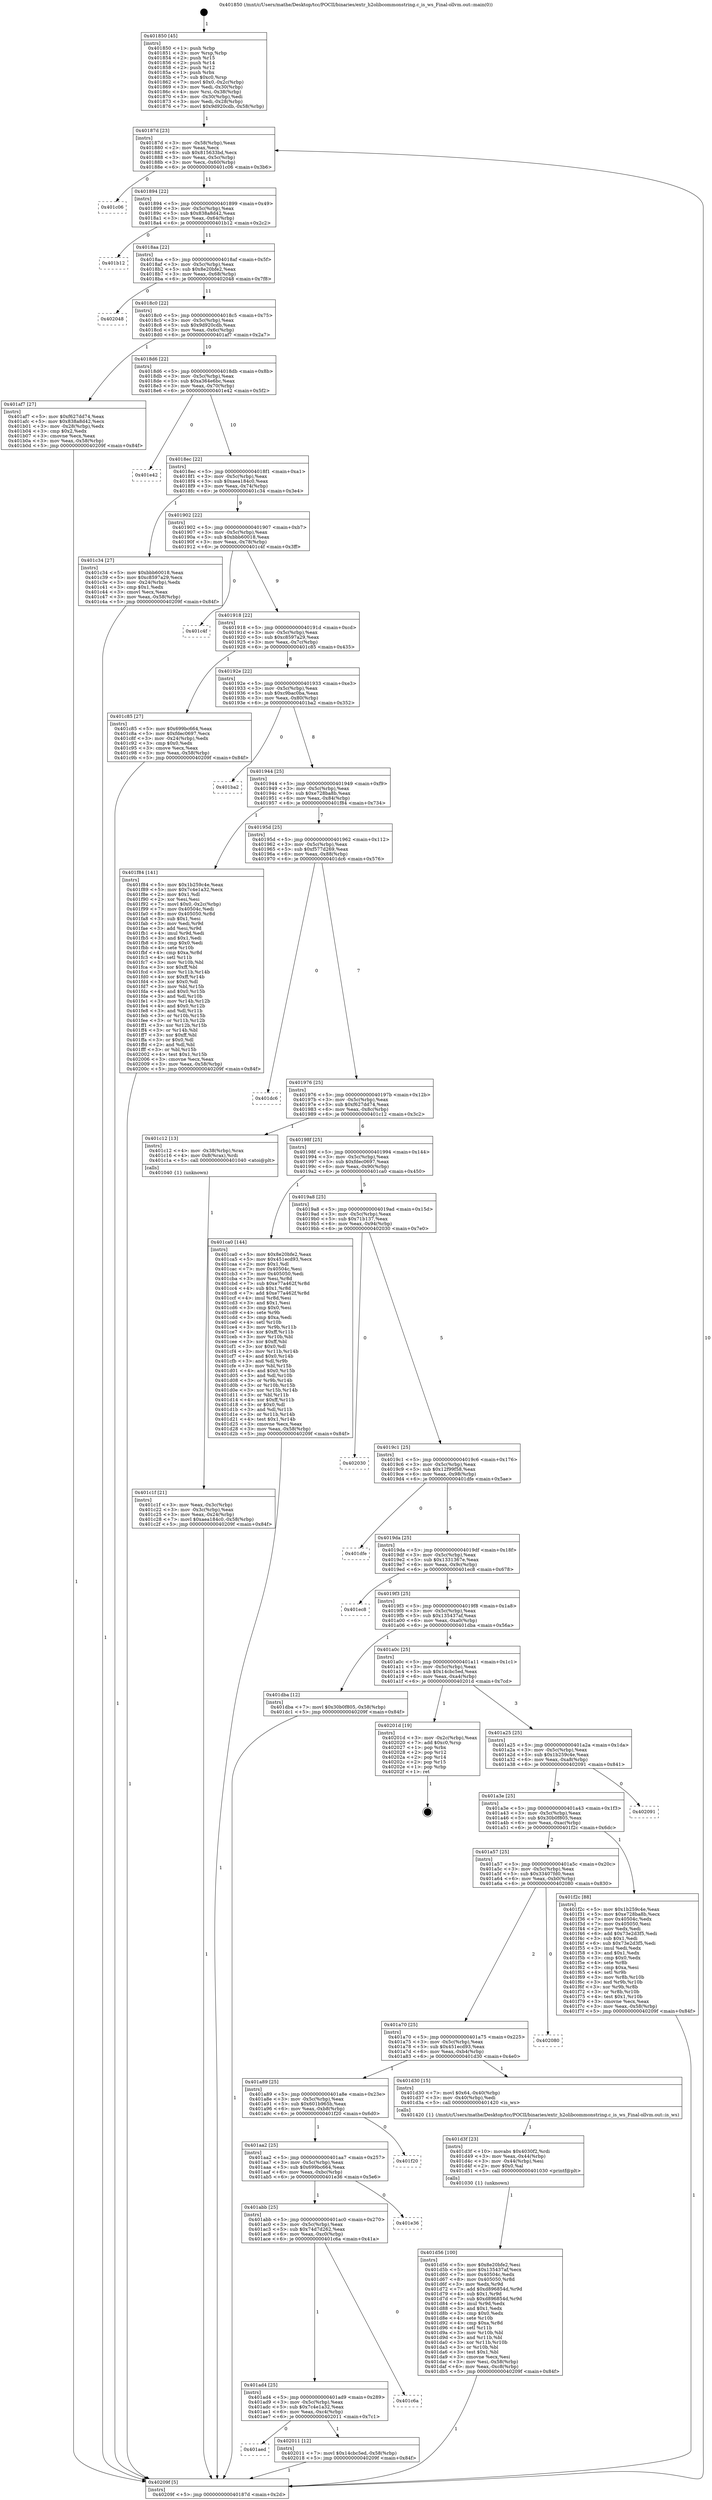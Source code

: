digraph "0x401850" {
  label = "0x401850 (/mnt/c/Users/mathe/Desktop/tcc/POCII/binaries/extr_h2olibcommonstring.c_is_ws_Final-ollvm.out::main(0))"
  labelloc = "t"
  node[shape=record]

  Entry [label="",width=0.3,height=0.3,shape=circle,fillcolor=black,style=filled]
  "0x40187d" [label="{
     0x40187d [23]\l
     | [instrs]\l
     &nbsp;&nbsp;0x40187d \<+3\>: mov -0x58(%rbp),%eax\l
     &nbsp;&nbsp;0x401880 \<+2\>: mov %eax,%ecx\l
     &nbsp;&nbsp;0x401882 \<+6\>: sub $0x815633bd,%ecx\l
     &nbsp;&nbsp;0x401888 \<+3\>: mov %eax,-0x5c(%rbp)\l
     &nbsp;&nbsp;0x40188b \<+3\>: mov %ecx,-0x60(%rbp)\l
     &nbsp;&nbsp;0x40188e \<+6\>: je 0000000000401c06 \<main+0x3b6\>\l
  }"]
  "0x401c06" [label="{
     0x401c06\l
  }", style=dashed]
  "0x401894" [label="{
     0x401894 [22]\l
     | [instrs]\l
     &nbsp;&nbsp;0x401894 \<+5\>: jmp 0000000000401899 \<main+0x49\>\l
     &nbsp;&nbsp;0x401899 \<+3\>: mov -0x5c(%rbp),%eax\l
     &nbsp;&nbsp;0x40189c \<+5\>: sub $0x838a8d42,%eax\l
     &nbsp;&nbsp;0x4018a1 \<+3\>: mov %eax,-0x64(%rbp)\l
     &nbsp;&nbsp;0x4018a4 \<+6\>: je 0000000000401b12 \<main+0x2c2\>\l
  }"]
  Exit [label="",width=0.3,height=0.3,shape=circle,fillcolor=black,style=filled,peripheries=2]
  "0x401b12" [label="{
     0x401b12\l
  }", style=dashed]
  "0x4018aa" [label="{
     0x4018aa [22]\l
     | [instrs]\l
     &nbsp;&nbsp;0x4018aa \<+5\>: jmp 00000000004018af \<main+0x5f\>\l
     &nbsp;&nbsp;0x4018af \<+3\>: mov -0x5c(%rbp),%eax\l
     &nbsp;&nbsp;0x4018b2 \<+5\>: sub $0x8e20bfe2,%eax\l
     &nbsp;&nbsp;0x4018b7 \<+3\>: mov %eax,-0x68(%rbp)\l
     &nbsp;&nbsp;0x4018ba \<+6\>: je 0000000000402048 \<main+0x7f8\>\l
  }"]
  "0x401aed" [label="{
     0x401aed\l
  }", style=dashed]
  "0x402048" [label="{
     0x402048\l
  }", style=dashed]
  "0x4018c0" [label="{
     0x4018c0 [22]\l
     | [instrs]\l
     &nbsp;&nbsp;0x4018c0 \<+5\>: jmp 00000000004018c5 \<main+0x75\>\l
     &nbsp;&nbsp;0x4018c5 \<+3\>: mov -0x5c(%rbp),%eax\l
     &nbsp;&nbsp;0x4018c8 \<+5\>: sub $0x9d920cdb,%eax\l
     &nbsp;&nbsp;0x4018cd \<+3\>: mov %eax,-0x6c(%rbp)\l
     &nbsp;&nbsp;0x4018d0 \<+6\>: je 0000000000401af7 \<main+0x2a7\>\l
  }"]
  "0x402011" [label="{
     0x402011 [12]\l
     | [instrs]\l
     &nbsp;&nbsp;0x402011 \<+7\>: movl $0x14cbc5ed,-0x58(%rbp)\l
     &nbsp;&nbsp;0x402018 \<+5\>: jmp 000000000040209f \<main+0x84f\>\l
  }"]
  "0x401af7" [label="{
     0x401af7 [27]\l
     | [instrs]\l
     &nbsp;&nbsp;0x401af7 \<+5\>: mov $0xf627dd74,%eax\l
     &nbsp;&nbsp;0x401afc \<+5\>: mov $0x838a8d42,%ecx\l
     &nbsp;&nbsp;0x401b01 \<+3\>: mov -0x28(%rbp),%edx\l
     &nbsp;&nbsp;0x401b04 \<+3\>: cmp $0x2,%edx\l
     &nbsp;&nbsp;0x401b07 \<+3\>: cmovne %ecx,%eax\l
     &nbsp;&nbsp;0x401b0a \<+3\>: mov %eax,-0x58(%rbp)\l
     &nbsp;&nbsp;0x401b0d \<+5\>: jmp 000000000040209f \<main+0x84f\>\l
  }"]
  "0x4018d6" [label="{
     0x4018d6 [22]\l
     | [instrs]\l
     &nbsp;&nbsp;0x4018d6 \<+5\>: jmp 00000000004018db \<main+0x8b\>\l
     &nbsp;&nbsp;0x4018db \<+3\>: mov -0x5c(%rbp),%eax\l
     &nbsp;&nbsp;0x4018de \<+5\>: sub $0xa364e6bc,%eax\l
     &nbsp;&nbsp;0x4018e3 \<+3\>: mov %eax,-0x70(%rbp)\l
     &nbsp;&nbsp;0x4018e6 \<+6\>: je 0000000000401e42 \<main+0x5f2\>\l
  }"]
  "0x40209f" [label="{
     0x40209f [5]\l
     | [instrs]\l
     &nbsp;&nbsp;0x40209f \<+5\>: jmp 000000000040187d \<main+0x2d\>\l
  }"]
  "0x401850" [label="{
     0x401850 [45]\l
     | [instrs]\l
     &nbsp;&nbsp;0x401850 \<+1\>: push %rbp\l
     &nbsp;&nbsp;0x401851 \<+3\>: mov %rsp,%rbp\l
     &nbsp;&nbsp;0x401854 \<+2\>: push %r15\l
     &nbsp;&nbsp;0x401856 \<+2\>: push %r14\l
     &nbsp;&nbsp;0x401858 \<+2\>: push %r12\l
     &nbsp;&nbsp;0x40185a \<+1\>: push %rbx\l
     &nbsp;&nbsp;0x40185b \<+7\>: sub $0xc0,%rsp\l
     &nbsp;&nbsp;0x401862 \<+7\>: movl $0x0,-0x2c(%rbp)\l
     &nbsp;&nbsp;0x401869 \<+3\>: mov %edi,-0x30(%rbp)\l
     &nbsp;&nbsp;0x40186c \<+4\>: mov %rsi,-0x38(%rbp)\l
     &nbsp;&nbsp;0x401870 \<+3\>: mov -0x30(%rbp),%edi\l
     &nbsp;&nbsp;0x401873 \<+3\>: mov %edi,-0x28(%rbp)\l
     &nbsp;&nbsp;0x401876 \<+7\>: movl $0x9d920cdb,-0x58(%rbp)\l
  }"]
  "0x401ad4" [label="{
     0x401ad4 [25]\l
     | [instrs]\l
     &nbsp;&nbsp;0x401ad4 \<+5\>: jmp 0000000000401ad9 \<main+0x289\>\l
     &nbsp;&nbsp;0x401ad9 \<+3\>: mov -0x5c(%rbp),%eax\l
     &nbsp;&nbsp;0x401adc \<+5\>: sub $0x7c4e1a32,%eax\l
     &nbsp;&nbsp;0x401ae1 \<+6\>: mov %eax,-0xc4(%rbp)\l
     &nbsp;&nbsp;0x401ae7 \<+6\>: je 0000000000402011 \<main+0x7c1\>\l
  }"]
  "0x401e42" [label="{
     0x401e42\l
  }", style=dashed]
  "0x4018ec" [label="{
     0x4018ec [22]\l
     | [instrs]\l
     &nbsp;&nbsp;0x4018ec \<+5\>: jmp 00000000004018f1 \<main+0xa1\>\l
     &nbsp;&nbsp;0x4018f1 \<+3\>: mov -0x5c(%rbp),%eax\l
     &nbsp;&nbsp;0x4018f4 \<+5\>: sub $0xaea184c0,%eax\l
     &nbsp;&nbsp;0x4018f9 \<+3\>: mov %eax,-0x74(%rbp)\l
     &nbsp;&nbsp;0x4018fc \<+6\>: je 0000000000401c34 \<main+0x3e4\>\l
  }"]
  "0x401c6a" [label="{
     0x401c6a\l
  }", style=dashed]
  "0x401c34" [label="{
     0x401c34 [27]\l
     | [instrs]\l
     &nbsp;&nbsp;0x401c34 \<+5\>: mov $0xbbb60018,%eax\l
     &nbsp;&nbsp;0x401c39 \<+5\>: mov $0xc8597a29,%ecx\l
     &nbsp;&nbsp;0x401c3e \<+3\>: mov -0x24(%rbp),%edx\l
     &nbsp;&nbsp;0x401c41 \<+3\>: cmp $0x1,%edx\l
     &nbsp;&nbsp;0x401c44 \<+3\>: cmovl %ecx,%eax\l
     &nbsp;&nbsp;0x401c47 \<+3\>: mov %eax,-0x58(%rbp)\l
     &nbsp;&nbsp;0x401c4a \<+5\>: jmp 000000000040209f \<main+0x84f\>\l
  }"]
  "0x401902" [label="{
     0x401902 [22]\l
     | [instrs]\l
     &nbsp;&nbsp;0x401902 \<+5\>: jmp 0000000000401907 \<main+0xb7\>\l
     &nbsp;&nbsp;0x401907 \<+3\>: mov -0x5c(%rbp),%eax\l
     &nbsp;&nbsp;0x40190a \<+5\>: sub $0xbbb60018,%eax\l
     &nbsp;&nbsp;0x40190f \<+3\>: mov %eax,-0x78(%rbp)\l
     &nbsp;&nbsp;0x401912 \<+6\>: je 0000000000401c4f \<main+0x3ff\>\l
  }"]
  "0x401abb" [label="{
     0x401abb [25]\l
     | [instrs]\l
     &nbsp;&nbsp;0x401abb \<+5\>: jmp 0000000000401ac0 \<main+0x270\>\l
     &nbsp;&nbsp;0x401ac0 \<+3\>: mov -0x5c(%rbp),%eax\l
     &nbsp;&nbsp;0x401ac3 \<+5\>: sub $0x74d7d262,%eax\l
     &nbsp;&nbsp;0x401ac8 \<+6\>: mov %eax,-0xc0(%rbp)\l
     &nbsp;&nbsp;0x401ace \<+6\>: je 0000000000401c6a \<main+0x41a\>\l
  }"]
  "0x401c4f" [label="{
     0x401c4f\l
  }", style=dashed]
  "0x401918" [label="{
     0x401918 [22]\l
     | [instrs]\l
     &nbsp;&nbsp;0x401918 \<+5\>: jmp 000000000040191d \<main+0xcd\>\l
     &nbsp;&nbsp;0x40191d \<+3\>: mov -0x5c(%rbp),%eax\l
     &nbsp;&nbsp;0x401920 \<+5\>: sub $0xc8597a29,%eax\l
     &nbsp;&nbsp;0x401925 \<+3\>: mov %eax,-0x7c(%rbp)\l
     &nbsp;&nbsp;0x401928 \<+6\>: je 0000000000401c85 \<main+0x435\>\l
  }"]
  "0x401e36" [label="{
     0x401e36\l
  }", style=dashed]
  "0x401c85" [label="{
     0x401c85 [27]\l
     | [instrs]\l
     &nbsp;&nbsp;0x401c85 \<+5\>: mov $0x699bc664,%eax\l
     &nbsp;&nbsp;0x401c8a \<+5\>: mov $0xfdec0697,%ecx\l
     &nbsp;&nbsp;0x401c8f \<+3\>: mov -0x24(%rbp),%edx\l
     &nbsp;&nbsp;0x401c92 \<+3\>: cmp $0x0,%edx\l
     &nbsp;&nbsp;0x401c95 \<+3\>: cmove %ecx,%eax\l
     &nbsp;&nbsp;0x401c98 \<+3\>: mov %eax,-0x58(%rbp)\l
     &nbsp;&nbsp;0x401c9b \<+5\>: jmp 000000000040209f \<main+0x84f\>\l
  }"]
  "0x40192e" [label="{
     0x40192e [22]\l
     | [instrs]\l
     &nbsp;&nbsp;0x40192e \<+5\>: jmp 0000000000401933 \<main+0xe3\>\l
     &nbsp;&nbsp;0x401933 \<+3\>: mov -0x5c(%rbp),%eax\l
     &nbsp;&nbsp;0x401936 \<+5\>: sub $0xc9bac0ba,%eax\l
     &nbsp;&nbsp;0x40193b \<+3\>: mov %eax,-0x80(%rbp)\l
     &nbsp;&nbsp;0x40193e \<+6\>: je 0000000000401ba2 \<main+0x352\>\l
  }"]
  "0x401aa2" [label="{
     0x401aa2 [25]\l
     | [instrs]\l
     &nbsp;&nbsp;0x401aa2 \<+5\>: jmp 0000000000401aa7 \<main+0x257\>\l
     &nbsp;&nbsp;0x401aa7 \<+3\>: mov -0x5c(%rbp),%eax\l
     &nbsp;&nbsp;0x401aaa \<+5\>: sub $0x699bc664,%eax\l
     &nbsp;&nbsp;0x401aaf \<+6\>: mov %eax,-0xbc(%rbp)\l
     &nbsp;&nbsp;0x401ab5 \<+6\>: je 0000000000401e36 \<main+0x5e6\>\l
  }"]
  "0x401ba2" [label="{
     0x401ba2\l
  }", style=dashed]
  "0x401944" [label="{
     0x401944 [25]\l
     | [instrs]\l
     &nbsp;&nbsp;0x401944 \<+5\>: jmp 0000000000401949 \<main+0xf9\>\l
     &nbsp;&nbsp;0x401949 \<+3\>: mov -0x5c(%rbp),%eax\l
     &nbsp;&nbsp;0x40194c \<+5\>: sub $0xe728ba8b,%eax\l
     &nbsp;&nbsp;0x401951 \<+6\>: mov %eax,-0x84(%rbp)\l
     &nbsp;&nbsp;0x401957 \<+6\>: je 0000000000401f84 \<main+0x734\>\l
  }"]
  "0x401f20" [label="{
     0x401f20\l
  }", style=dashed]
  "0x401f84" [label="{
     0x401f84 [141]\l
     | [instrs]\l
     &nbsp;&nbsp;0x401f84 \<+5\>: mov $0x1b259c4e,%eax\l
     &nbsp;&nbsp;0x401f89 \<+5\>: mov $0x7c4e1a32,%ecx\l
     &nbsp;&nbsp;0x401f8e \<+2\>: mov $0x1,%dl\l
     &nbsp;&nbsp;0x401f90 \<+2\>: xor %esi,%esi\l
     &nbsp;&nbsp;0x401f92 \<+7\>: movl $0x0,-0x2c(%rbp)\l
     &nbsp;&nbsp;0x401f99 \<+7\>: mov 0x40504c,%edi\l
     &nbsp;&nbsp;0x401fa0 \<+8\>: mov 0x405050,%r8d\l
     &nbsp;&nbsp;0x401fa8 \<+3\>: sub $0x1,%esi\l
     &nbsp;&nbsp;0x401fab \<+3\>: mov %edi,%r9d\l
     &nbsp;&nbsp;0x401fae \<+3\>: add %esi,%r9d\l
     &nbsp;&nbsp;0x401fb1 \<+4\>: imul %r9d,%edi\l
     &nbsp;&nbsp;0x401fb5 \<+3\>: and $0x1,%edi\l
     &nbsp;&nbsp;0x401fb8 \<+3\>: cmp $0x0,%edi\l
     &nbsp;&nbsp;0x401fbb \<+4\>: sete %r10b\l
     &nbsp;&nbsp;0x401fbf \<+4\>: cmp $0xa,%r8d\l
     &nbsp;&nbsp;0x401fc3 \<+4\>: setl %r11b\l
     &nbsp;&nbsp;0x401fc7 \<+3\>: mov %r10b,%bl\l
     &nbsp;&nbsp;0x401fca \<+3\>: xor $0xff,%bl\l
     &nbsp;&nbsp;0x401fcd \<+3\>: mov %r11b,%r14b\l
     &nbsp;&nbsp;0x401fd0 \<+4\>: xor $0xff,%r14b\l
     &nbsp;&nbsp;0x401fd4 \<+3\>: xor $0x0,%dl\l
     &nbsp;&nbsp;0x401fd7 \<+3\>: mov %bl,%r15b\l
     &nbsp;&nbsp;0x401fda \<+4\>: and $0x0,%r15b\l
     &nbsp;&nbsp;0x401fde \<+3\>: and %dl,%r10b\l
     &nbsp;&nbsp;0x401fe1 \<+3\>: mov %r14b,%r12b\l
     &nbsp;&nbsp;0x401fe4 \<+4\>: and $0x0,%r12b\l
     &nbsp;&nbsp;0x401fe8 \<+3\>: and %dl,%r11b\l
     &nbsp;&nbsp;0x401feb \<+3\>: or %r10b,%r15b\l
     &nbsp;&nbsp;0x401fee \<+3\>: or %r11b,%r12b\l
     &nbsp;&nbsp;0x401ff1 \<+3\>: xor %r12b,%r15b\l
     &nbsp;&nbsp;0x401ff4 \<+3\>: or %r14b,%bl\l
     &nbsp;&nbsp;0x401ff7 \<+3\>: xor $0xff,%bl\l
     &nbsp;&nbsp;0x401ffa \<+3\>: or $0x0,%dl\l
     &nbsp;&nbsp;0x401ffd \<+2\>: and %dl,%bl\l
     &nbsp;&nbsp;0x401fff \<+3\>: or %bl,%r15b\l
     &nbsp;&nbsp;0x402002 \<+4\>: test $0x1,%r15b\l
     &nbsp;&nbsp;0x402006 \<+3\>: cmovne %ecx,%eax\l
     &nbsp;&nbsp;0x402009 \<+3\>: mov %eax,-0x58(%rbp)\l
     &nbsp;&nbsp;0x40200c \<+5\>: jmp 000000000040209f \<main+0x84f\>\l
  }"]
  "0x40195d" [label="{
     0x40195d [25]\l
     | [instrs]\l
     &nbsp;&nbsp;0x40195d \<+5\>: jmp 0000000000401962 \<main+0x112\>\l
     &nbsp;&nbsp;0x401962 \<+3\>: mov -0x5c(%rbp),%eax\l
     &nbsp;&nbsp;0x401965 \<+5\>: sub $0xf577d269,%eax\l
     &nbsp;&nbsp;0x40196a \<+6\>: mov %eax,-0x88(%rbp)\l
     &nbsp;&nbsp;0x401970 \<+6\>: je 0000000000401dc6 \<main+0x576\>\l
  }"]
  "0x401d56" [label="{
     0x401d56 [100]\l
     | [instrs]\l
     &nbsp;&nbsp;0x401d56 \<+5\>: mov $0x8e20bfe2,%esi\l
     &nbsp;&nbsp;0x401d5b \<+5\>: mov $0x135437af,%ecx\l
     &nbsp;&nbsp;0x401d60 \<+7\>: mov 0x40504c,%edx\l
     &nbsp;&nbsp;0x401d67 \<+8\>: mov 0x405050,%r8d\l
     &nbsp;&nbsp;0x401d6f \<+3\>: mov %edx,%r9d\l
     &nbsp;&nbsp;0x401d72 \<+7\>: add $0xd896854d,%r9d\l
     &nbsp;&nbsp;0x401d79 \<+4\>: sub $0x1,%r9d\l
     &nbsp;&nbsp;0x401d7d \<+7\>: sub $0xd896854d,%r9d\l
     &nbsp;&nbsp;0x401d84 \<+4\>: imul %r9d,%edx\l
     &nbsp;&nbsp;0x401d88 \<+3\>: and $0x1,%edx\l
     &nbsp;&nbsp;0x401d8b \<+3\>: cmp $0x0,%edx\l
     &nbsp;&nbsp;0x401d8e \<+4\>: sete %r10b\l
     &nbsp;&nbsp;0x401d92 \<+4\>: cmp $0xa,%r8d\l
     &nbsp;&nbsp;0x401d96 \<+4\>: setl %r11b\l
     &nbsp;&nbsp;0x401d9a \<+3\>: mov %r10b,%bl\l
     &nbsp;&nbsp;0x401d9d \<+3\>: and %r11b,%bl\l
     &nbsp;&nbsp;0x401da0 \<+3\>: xor %r11b,%r10b\l
     &nbsp;&nbsp;0x401da3 \<+3\>: or %r10b,%bl\l
     &nbsp;&nbsp;0x401da6 \<+3\>: test $0x1,%bl\l
     &nbsp;&nbsp;0x401da9 \<+3\>: cmovne %ecx,%esi\l
     &nbsp;&nbsp;0x401dac \<+3\>: mov %esi,-0x58(%rbp)\l
     &nbsp;&nbsp;0x401daf \<+6\>: mov %eax,-0xc8(%rbp)\l
     &nbsp;&nbsp;0x401db5 \<+5\>: jmp 000000000040209f \<main+0x84f\>\l
  }"]
  "0x401dc6" [label="{
     0x401dc6\l
  }", style=dashed]
  "0x401976" [label="{
     0x401976 [25]\l
     | [instrs]\l
     &nbsp;&nbsp;0x401976 \<+5\>: jmp 000000000040197b \<main+0x12b\>\l
     &nbsp;&nbsp;0x40197b \<+3\>: mov -0x5c(%rbp),%eax\l
     &nbsp;&nbsp;0x40197e \<+5\>: sub $0xf627dd74,%eax\l
     &nbsp;&nbsp;0x401983 \<+6\>: mov %eax,-0x8c(%rbp)\l
     &nbsp;&nbsp;0x401989 \<+6\>: je 0000000000401c12 \<main+0x3c2\>\l
  }"]
  "0x401d3f" [label="{
     0x401d3f [23]\l
     | [instrs]\l
     &nbsp;&nbsp;0x401d3f \<+10\>: movabs $0x4030f2,%rdi\l
     &nbsp;&nbsp;0x401d49 \<+3\>: mov %eax,-0x44(%rbp)\l
     &nbsp;&nbsp;0x401d4c \<+3\>: mov -0x44(%rbp),%esi\l
     &nbsp;&nbsp;0x401d4f \<+2\>: mov $0x0,%al\l
     &nbsp;&nbsp;0x401d51 \<+5\>: call 0000000000401030 \<printf@plt\>\l
     | [calls]\l
     &nbsp;&nbsp;0x401030 \{1\} (unknown)\l
  }"]
  "0x401c12" [label="{
     0x401c12 [13]\l
     | [instrs]\l
     &nbsp;&nbsp;0x401c12 \<+4\>: mov -0x38(%rbp),%rax\l
     &nbsp;&nbsp;0x401c16 \<+4\>: mov 0x8(%rax),%rdi\l
     &nbsp;&nbsp;0x401c1a \<+5\>: call 0000000000401040 \<atoi@plt\>\l
     | [calls]\l
     &nbsp;&nbsp;0x401040 \{1\} (unknown)\l
  }"]
  "0x40198f" [label="{
     0x40198f [25]\l
     | [instrs]\l
     &nbsp;&nbsp;0x40198f \<+5\>: jmp 0000000000401994 \<main+0x144\>\l
     &nbsp;&nbsp;0x401994 \<+3\>: mov -0x5c(%rbp),%eax\l
     &nbsp;&nbsp;0x401997 \<+5\>: sub $0xfdec0697,%eax\l
     &nbsp;&nbsp;0x40199c \<+6\>: mov %eax,-0x90(%rbp)\l
     &nbsp;&nbsp;0x4019a2 \<+6\>: je 0000000000401ca0 \<main+0x450\>\l
  }"]
  "0x401c1f" [label="{
     0x401c1f [21]\l
     | [instrs]\l
     &nbsp;&nbsp;0x401c1f \<+3\>: mov %eax,-0x3c(%rbp)\l
     &nbsp;&nbsp;0x401c22 \<+3\>: mov -0x3c(%rbp),%eax\l
     &nbsp;&nbsp;0x401c25 \<+3\>: mov %eax,-0x24(%rbp)\l
     &nbsp;&nbsp;0x401c28 \<+7\>: movl $0xaea184c0,-0x58(%rbp)\l
     &nbsp;&nbsp;0x401c2f \<+5\>: jmp 000000000040209f \<main+0x84f\>\l
  }"]
  "0x401a89" [label="{
     0x401a89 [25]\l
     | [instrs]\l
     &nbsp;&nbsp;0x401a89 \<+5\>: jmp 0000000000401a8e \<main+0x23e\>\l
     &nbsp;&nbsp;0x401a8e \<+3\>: mov -0x5c(%rbp),%eax\l
     &nbsp;&nbsp;0x401a91 \<+5\>: sub $0x601b965b,%eax\l
     &nbsp;&nbsp;0x401a96 \<+6\>: mov %eax,-0xb8(%rbp)\l
     &nbsp;&nbsp;0x401a9c \<+6\>: je 0000000000401f20 \<main+0x6d0\>\l
  }"]
  "0x401ca0" [label="{
     0x401ca0 [144]\l
     | [instrs]\l
     &nbsp;&nbsp;0x401ca0 \<+5\>: mov $0x8e20bfe2,%eax\l
     &nbsp;&nbsp;0x401ca5 \<+5\>: mov $0x451ecd93,%ecx\l
     &nbsp;&nbsp;0x401caa \<+2\>: mov $0x1,%dl\l
     &nbsp;&nbsp;0x401cac \<+7\>: mov 0x40504c,%esi\l
     &nbsp;&nbsp;0x401cb3 \<+7\>: mov 0x405050,%edi\l
     &nbsp;&nbsp;0x401cba \<+3\>: mov %esi,%r8d\l
     &nbsp;&nbsp;0x401cbd \<+7\>: sub $0xe77a462f,%r8d\l
     &nbsp;&nbsp;0x401cc4 \<+4\>: sub $0x1,%r8d\l
     &nbsp;&nbsp;0x401cc8 \<+7\>: add $0xe77a462f,%r8d\l
     &nbsp;&nbsp;0x401ccf \<+4\>: imul %r8d,%esi\l
     &nbsp;&nbsp;0x401cd3 \<+3\>: and $0x1,%esi\l
     &nbsp;&nbsp;0x401cd6 \<+3\>: cmp $0x0,%esi\l
     &nbsp;&nbsp;0x401cd9 \<+4\>: sete %r9b\l
     &nbsp;&nbsp;0x401cdd \<+3\>: cmp $0xa,%edi\l
     &nbsp;&nbsp;0x401ce0 \<+4\>: setl %r10b\l
     &nbsp;&nbsp;0x401ce4 \<+3\>: mov %r9b,%r11b\l
     &nbsp;&nbsp;0x401ce7 \<+4\>: xor $0xff,%r11b\l
     &nbsp;&nbsp;0x401ceb \<+3\>: mov %r10b,%bl\l
     &nbsp;&nbsp;0x401cee \<+3\>: xor $0xff,%bl\l
     &nbsp;&nbsp;0x401cf1 \<+3\>: xor $0x0,%dl\l
     &nbsp;&nbsp;0x401cf4 \<+3\>: mov %r11b,%r14b\l
     &nbsp;&nbsp;0x401cf7 \<+4\>: and $0x0,%r14b\l
     &nbsp;&nbsp;0x401cfb \<+3\>: and %dl,%r9b\l
     &nbsp;&nbsp;0x401cfe \<+3\>: mov %bl,%r15b\l
     &nbsp;&nbsp;0x401d01 \<+4\>: and $0x0,%r15b\l
     &nbsp;&nbsp;0x401d05 \<+3\>: and %dl,%r10b\l
     &nbsp;&nbsp;0x401d08 \<+3\>: or %r9b,%r14b\l
     &nbsp;&nbsp;0x401d0b \<+3\>: or %r10b,%r15b\l
     &nbsp;&nbsp;0x401d0e \<+3\>: xor %r15b,%r14b\l
     &nbsp;&nbsp;0x401d11 \<+3\>: or %bl,%r11b\l
     &nbsp;&nbsp;0x401d14 \<+4\>: xor $0xff,%r11b\l
     &nbsp;&nbsp;0x401d18 \<+3\>: or $0x0,%dl\l
     &nbsp;&nbsp;0x401d1b \<+3\>: and %dl,%r11b\l
     &nbsp;&nbsp;0x401d1e \<+3\>: or %r11b,%r14b\l
     &nbsp;&nbsp;0x401d21 \<+4\>: test $0x1,%r14b\l
     &nbsp;&nbsp;0x401d25 \<+3\>: cmovne %ecx,%eax\l
     &nbsp;&nbsp;0x401d28 \<+3\>: mov %eax,-0x58(%rbp)\l
     &nbsp;&nbsp;0x401d2b \<+5\>: jmp 000000000040209f \<main+0x84f\>\l
  }"]
  "0x4019a8" [label="{
     0x4019a8 [25]\l
     | [instrs]\l
     &nbsp;&nbsp;0x4019a8 \<+5\>: jmp 00000000004019ad \<main+0x15d\>\l
     &nbsp;&nbsp;0x4019ad \<+3\>: mov -0x5c(%rbp),%eax\l
     &nbsp;&nbsp;0x4019b0 \<+5\>: sub $0x71b137,%eax\l
     &nbsp;&nbsp;0x4019b5 \<+6\>: mov %eax,-0x94(%rbp)\l
     &nbsp;&nbsp;0x4019bb \<+6\>: je 0000000000402030 \<main+0x7e0\>\l
  }"]
  "0x401d30" [label="{
     0x401d30 [15]\l
     | [instrs]\l
     &nbsp;&nbsp;0x401d30 \<+7\>: movl $0x64,-0x40(%rbp)\l
     &nbsp;&nbsp;0x401d37 \<+3\>: mov -0x40(%rbp),%edi\l
     &nbsp;&nbsp;0x401d3a \<+5\>: call 0000000000401420 \<is_ws\>\l
     | [calls]\l
     &nbsp;&nbsp;0x401420 \{1\} (/mnt/c/Users/mathe/Desktop/tcc/POCII/binaries/extr_h2olibcommonstring.c_is_ws_Final-ollvm.out::is_ws)\l
  }"]
  "0x402030" [label="{
     0x402030\l
  }", style=dashed]
  "0x4019c1" [label="{
     0x4019c1 [25]\l
     | [instrs]\l
     &nbsp;&nbsp;0x4019c1 \<+5\>: jmp 00000000004019c6 \<main+0x176\>\l
     &nbsp;&nbsp;0x4019c6 \<+3\>: mov -0x5c(%rbp),%eax\l
     &nbsp;&nbsp;0x4019c9 \<+5\>: sub $0x12f99f58,%eax\l
     &nbsp;&nbsp;0x4019ce \<+6\>: mov %eax,-0x98(%rbp)\l
     &nbsp;&nbsp;0x4019d4 \<+6\>: je 0000000000401dfe \<main+0x5ae\>\l
  }"]
  "0x401a70" [label="{
     0x401a70 [25]\l
     | [instrs]\l
     &nbsp;&nbsp;0x401a70 \<+5\>: jmp 0000000000401a75 \<main+0x225\>\l
     &nbsp;&nbsp;0x401a75 \<+3\>: mov -0x5c(%rbp),%eax\l
     &nbsp;&nbsp;0x401a78 \<+5\>: sub $0x451ecd93,%eax\l
     &nbsp;&nbsp;0x401a7d \<+6\>: mov %eax,-0xb4(%rbp)\l
     &nbsp;&nbsp;0x401a83 \<+6\>: je 0000000000401d30 \<main+0x4e0\>\l
  }"]
  "0x401dfe" [label="{
     0x401dfe\l
  }", style=dashed]
  "0x4019da" [label="{
     0x4019da [25]\l
     | [instrs]\l
     &nbsp;&nbsp;0x4019da \<+5\>: jmp 00000000004019df \<main+0x18f\>\l
     &nbsp;&nbsp;0x4019df \<+3\>: mov -0x5c(%rbp),%eax\l
     &nbsp;&nbsp;0x4019e2 \<+5\>: sub $0x1331367e,%eax\l
     &nbsp;&nbsp;0x4019e7 \<+6\>: mov %eax,-0x9c(%rbp)\l
     &nbsp;&nbsp;0x4019ed \<+6\>: je 0000000000401ec8 \<main+0x678\>\l
  }"]
  "0x402080" [label="{
     0x402080\l
  }", style=dashed]
  "0x401ec8" [label="{
     0x401ec8\l
  }", style=dashed]
  "0x4019f3" [label="{
     0x4019f3 [25]\l
     | [instrs]\l
     &nbsp;&nbsp;0x4019f3 \<+5\>: jmp 00000000004019f8 \<main+0x1a8\>\l
     &nbsp;&nbsp;0x4019f8 \<+3\>: mov -0x5c(%rbp),%eax\l
     &nbsp;&nbsp;0x4019fb \<+5\>: sub $0x135437af,%eax\l
     &nbsp;&nbsp;0x401a00 \<+6\>: mov %eax,-0xa0(%rbp)\l
     &nbsp;&nbsp;0x401a06 \<+6\>: je 0000000000401dba \<main+0x56a\>\l
  }"]
  "0x401a57" [label="{
     0x401a57 [25]\l
     | [instrs]\l
     &nbsp;&nbsp;0x401a57 \<+5\>: jmp 0000000000401a5c \<main+0x20c\>\l
     &nbsp;&nbsp;0x401a5c \<+3\>: mov -0x5c(%rbp),%eax\l
     &nbsp;&nbsp;0x401a5f \<+5\>: sub $0x33407fd0,%eax\l
     &nbsp;&nbsp;0x401a64 \<+6\>: mov %eax,-0xb0(%rbp)\l
     &nbsp;&nbsp;0x401a6a \<+6\>: je 0000000000402080 \<main+0x830\>\l
  }"]
  "0x401dba" [label="{
     0x401dba [12]\l
     | [instrs]\l
     &nbsp;&nbsp;0x401dba \<+7\>: movl $0x30b0f805,-0x58(%rbp)\l
     &nbsp;&nbsp;0x401dc1 \<+5\>: jmp 000000000040209f \<main+0x84f\>\l
  }"]
  "0x401a0c" [label="{
     0x401a0c [25]\l
     | [instrs]\l
     &nbsp;&nbsp;0x401a0c \<+5\>: jmp 0000000000401a11 \<main+0x1c1\>\l
     &nbsp;&nbsp;0x401a11 \<+3\>: mov -0x5c(%rbp),%eax\l
     &nbsp;&nbsp;0x401a14 \<+5\>: sub $0x14cbc5ed,%eax\l
     &nbsp;&nbsp;0x401a19 \<+6\>: mov %eax,-0xa4(%rbp)\l
     &nbsp;&nbsp;0x401a1f \<+6\>: je 000000000040201d \<main+0x7cd\>\l
  }"]
  "0x401f2c" [label="{
     0x401f2c [88]\l
     | [instrs]\l
     &nbsp;&nbsp;0x401f2c \<+5\>: mov $0x1b259c4e,%eax\l
     &nbsp;&nbsp;0x401f31 \<+5\>: mov $0xe728ba8b,%ecx\l
     &nbsp;&nbsp;0x401f36 \<+7\>: mov 0x40504c,%edx\l
     &nbsp;&nbsp;0x401f3d \<+7\>: mov 0x405050,%esi\l
     &nbsp;&nbsp;0x401f44 \<+2\>: mov %edx,%edi\l
     &nbsp;&nbsp;0x401f46 \<+6\>: add $0x73e2d3f5,%edi\l
     &nbsp;&nbsp;0x401f4c \<+3\>: sub $0x1,%edi\l
     &nbsp;&nbsp;0x401f4f \<+6\>: sub $0x73e2d3f5,%edi\l
     &nbsp;&nbsp;0x401f55 \<+3\>: imul %edi,%edx\l
     &nbsp;&nbsp;0x401f58 \<+3\>: and $0x1,%edx\l
     &nbsp;&nbsp;0x401f5b \<+3\>: cmp $0x0,%edx\l
     &nbsp;&nbsp;0x401f5e \<+4\>: sete %r8b\l
     &nbsp;&nbsp;0x401f62 \<+3\>: cmp $0xa,%esi\l
     &nbsp;&nbsp;0x401f65 \<+4\>: setl %r9b\l
     &nbsp;&nbsp;0x401f69 \<+3\>: mov %r8b,%r10b\l
     &nbsp;&nbsp;0x401f6c \<+3\>: and %r9b,%r10b\l
     &nbsp;&nbsp;0x401f6f \<+3\>: xor %r9b,%r8b\l
     &nbsp;&nbsp;0x401f72 \<+3\>: or %r8b,%r10b\l
     &nbsp;&nbsp;0x401f75 \<+4\>: test $0x1,%r10b\l
     &nbsp;&nbsp;0x401f79 \<+3\>: cmovne %ecx,%eax\l
     &nbsp;&nbsp;0x401f7c \<+3\>: mov %eax,-0x58(%rbp)\l
     &nbsp;&nbsp;0x401f7f \<+5\>: jmp 000000000040209f \<main+0x84f\>\l
  }"]
  "0x40201d" [label="{
     0x40201d [19]\l
     | [instrs]\l
     &nbsp;&nbsp;0x40201d \<+3\>: mov -0x2c(%rbp),%eax\l
     &nbsp;&nbsp;0x402020 \<+7\>: add $0xc0,%rsp\l
     &nbsp;&nbsp;0x402027 \<+1\>: pop %rbx\l
     &nbsp;&nbsp;0x402028 \<+2\>: pop %r12\l
     &nbsp;&nbsp;0x40202a \<+2\>: pop %r14\l
     &nbsp;&nbsp;0x40202c \<+2\>: pop %r15\l
     &nbsp;&nbsp;0x40202e \<+1\>: pop %rbp\l
     &nbsp;&nbsp;0x40202f \<+1\>: ret\l
  }"]
  "0x401a25" [label="{
     0x401a25 [25]\l
     | [instrs]\l
     &nbsp;&nbsp;0x401a25 \<+5\>: jmp 0000000000401a2a \<main+0x1da\>\l
     &nbsp;&nbsp;0x401a2a \<+3\>: mov -0x5c(%rbp),%eax\l
     &nbsp;&nbsp;0x401a2d \<+5\>: sub $0x1b259c4e,%eax\l
     &nbsp;&nbsp;0x401a32 \<+6\>: mov %eax,-0xa8(%rbp)\l
     &nbsp;&nbsp;0x401a38 \<+6\>: je 0000000000402091 \<main+0x841\>\l
  }"]
  "0x401a3e" [label="{
     0x401a3e [25]\l
     | [instrs]\l
     &nbsp;&nbsp;0x401a3e \<+5\>: jmp 0000000000401a43 \<main+0x1f3\>\l
     &nbsp;&nbsp;0x401a43 \<+3\>: mov -0x5c(%rbp),%eax\l
     &nbsp;&nbsp;0x401a46 \<+5\>: sub $0x30b0f805,%eax\l
     &nbsp;&nbsp;0x401a4b \<+6\>: mov %eax,-0xac(%rbp)\l
     &nbsp;&nbsp;0x401a51 \<+6\>: je 0000000000401f2c \<main+0x6dc\>\l
  }"]
  "0x402091" [label="{
     0x402091\l
  }", style=dashed]
  Entry -> "0x401850" [label=" 1"]
  "0x40187d" -> "0x401c06" [label=" 0"]
  "0x40187d" -> "0x401894" [label=" 11"]
  "0x40201d" -> Exit [label=" 1"]
  "0x401894" -> "0x401b12" [label=" 0"]
  "0x401894" -> "0x4018aa" [label=" 11"]
  "0x402011" -> "0x40209f" [label=" 1"]
  "0x4018aa" -> "0x402048" [label=" 0"]
  "0x4018aa" -> "0x4018c0" [label=" 11"]
  "0x401ad4" -> "0x401aed" [label=" 0"]
  "0x4018c0" -> "0x401af7" [label=" 1"]
  "0x4018c0" -> "0x4018d6" [label=" 10"]
  "0x401af7" -> "0x40209f" [label=" 1"]
  "0x401850" -> "0x40187d" [label=" 1"]
  "0x40209f" -> "0x40187d" [label=" 10"]
  "0x401ad4" -> "0x402011" [label=" 1"]
  "0x4018d6" -> "0x401e42" [label=" 0"]
  "0x4018d6" -> "0x4018ec" [label=" 10"]
  "0x401abb" -> "0x401ad4" [label=" 1"]
  "0x4018ec" -> "0x401c34" [label=" 1"]
  "0x4018ec" -> "0x401902" [label=" 9"]
  "0x401abb" -> "0x401c6a" [label=" 0"]
  "0x401902" -> "0x401c4f" [label=" 0"]
  "0x401902" -> "0x401918" [label=" 9"]
  "0x401aa2" -> "0x401abb" [label=" 1"]
  "0x401918" -> "0x401c85" [label=" 1"]
  "0x401918" -> "0x40192e" [label=" 8"]
  "0x401aa2" -> "0x401e36" [label=" 0"]
  "0x40192e" -> "0x401ba2" [label=" 0"]
  "0x40192e" -> "0x401944" [label=" 8"]
  "0x401a89" -> "0x401aa2" [label=" 1"]
  "0x401944" -> "0x401f84" [label=" 1"]
  "0x401944" -> "0x40195d" [label=" 7"]
  "0x401a89" -> "0x401f20" [label=" 0"]
  "0x40195d" -> "0x401dc6" [label=" 0"]
  "0x40195d" -> "0x401976" [label=" 7"]
  "0x401f84" -> "0x40209f" [label=" 1"]
  "0x401976" -> "0x401c12" [label=" 1"]
  "0x401976" -> "0x40198f" [label=" 6"]
  "0x401c12" -> "0x401c1f" [label=" 1"]
  "0x401c1f" -> "0x40209f" [label=" 1"]
  "0x401c34" -> "0x40209f" [label=" 1"]
  "0x401c85" -> "0x40209f" [label=" 1"]
  "0x401f2c" -> "0x40209f" [label=" 1"]
  "0x40198f" -> "0x401ca0" [label=" 1"]
  "0x40198f" -> "0x4019a8" [label=" 5"]
  "0x401ca0" -> "0x40209f" [label=" 1"]
  "0x401dba" -> "0x40209f" [label=" 1"]
  "0x4019a8" -> "0x402030" [label=" 0"]
  "0x4019a8" -> "0x4019c1" [label=" 5"]
  "0x401d56" -> "0x40209f" [label=" 1"]
  "0x4019c1" -> "0x401dfe" [label=" 0"]
  "0x4019c1" -> "0x4019da" [label=" 5"]
  "0x401d30" -> "0x401d3f" [label=" 1"]
  "0x4019da" -> "0x401ec8" [label=" 0"]
  "0x4019da" -> "0x4019f3" [label=" 5"]
  "0x401a70" -> "0x401a89" [label=" 1"]
  "0x4019f3" -> "0x401dba" [label=" 1"]
  "0x4019f3" -> "0x401a0c" [label=" 4"]
  "0x401d3f" -> "0x401d56" [label=" 1"]
  "0x401a0c" -> "0x40201d" [label=" 1"]
  "0x401a0c" -> "0x401a25" [label=" 3"]
  "0x401a57" -> "0x401a70" [label=" 2"]
  "0x401a25" -> "0x402091" [label=" 0"]
  "0x401a25" -> "0x401a3e" [label=" 3"]
  "0x401a57" -> "0x402080" [label=" 0"]
  "0x401a3e" -> "0x401f2c" [label=" 1"]
  "0x401a3e" -> "0x401a57" [label=" 2"]
  "0x401a70" -> "0x401d30" [label=" 1"]
}
